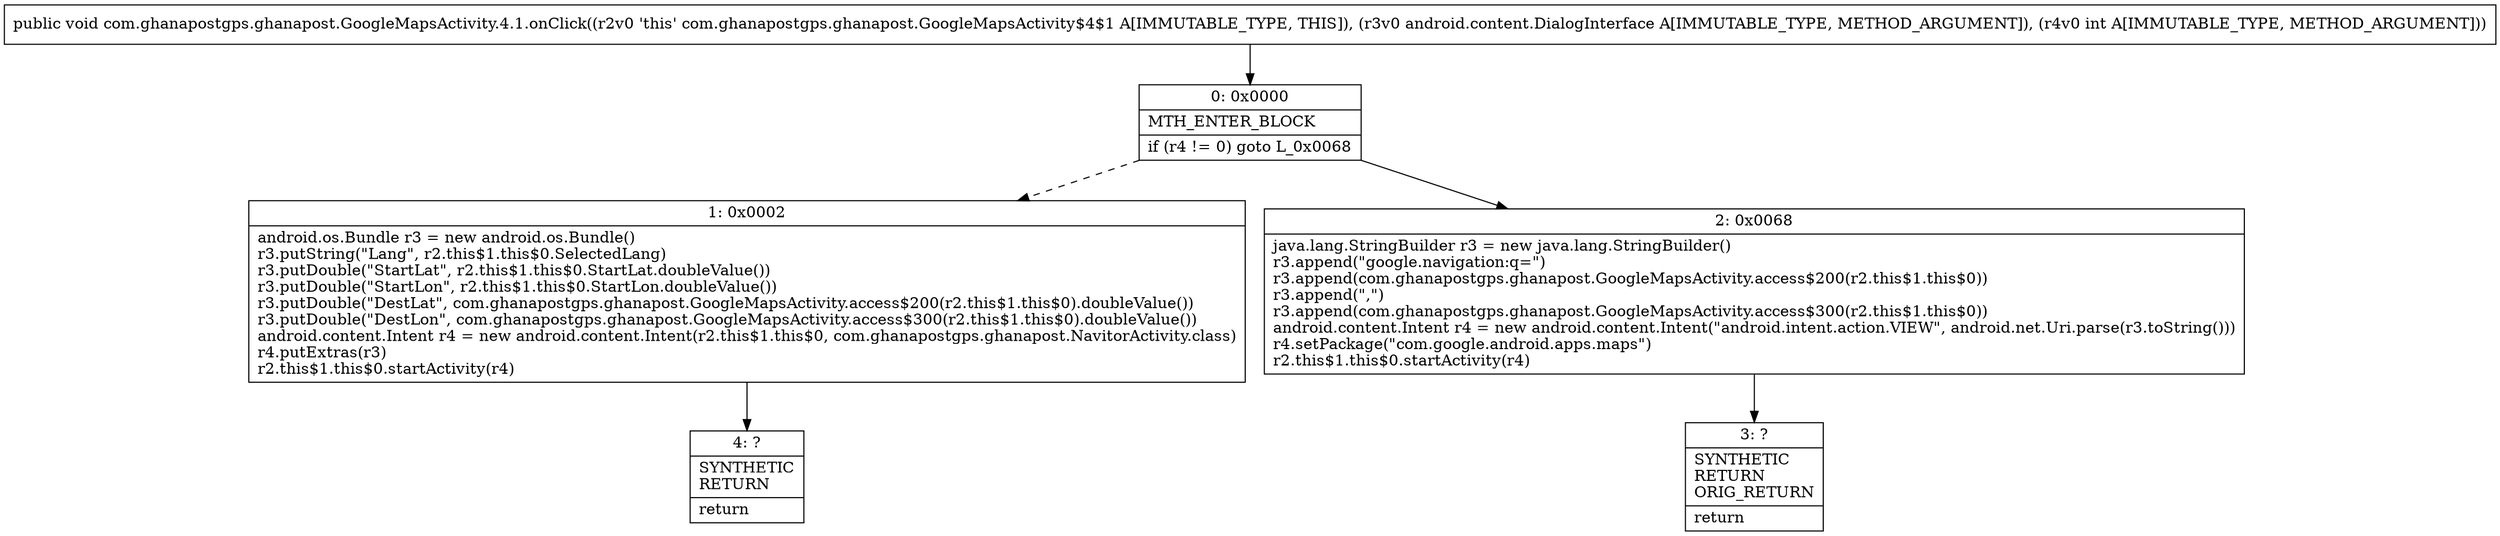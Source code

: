digraph "CFG forcom.ghanapostgps.ghanapost.GoogleMapsActivity.4.1.onClick(Landroid\/content\/DialogInterface;I)V" {
Node_0 [shape=record,label="{0\:\ 0x0000|MTH_ENTER_BLOCK\l|if (r4 != 0) goto L_0x0068\l}"];
Node_1 [shape=record,label="{1\:\ 0x0002|android.os.Bundle r3 = new android.os.Bundle()\lr3.putString(\"Lang\", r2.this$1.this$0.SelectedLang)\lr3.putDouble(\"StartLat\", r2.this$1.this$0.StartLat.doubleValue())\lr3.putDouble(\"StartLon\", r2.this$1.this$0.StartLon.doubleValue())\lr3.putDouble(\"DestLat\", com.ghanapostgps.ghanapost.GoogleMapsActivity.access$200(r2.this$1.this$0).doubleValue())\lr3.putDouble(\"DestLon\", com.ghanapostgps.ghanapost.GoogleMapsActivity.access$300(r2.this$1.this$0).doubleValue())\landroid.content.Intent r4 = new android.content.Intent(r2.this$1.this$0, com.ghanapostgps.ghanapost.NavitorActivity.class)\lr4.putExtras(r3)\lr2.this$1.this$0.startActivity(r4)\l}"];
Node_2 [shape=record,label="{2\:\ 0x0068|java.lang.StringBuilder r3 = new java.lang.StringBuilder()\lr3.append(\"google.navigation:q=\")\lr3.append(com.ghanapostgps.ghanapost.GoogleMapsActivity.access$200(r2.this$1.this$0))\lr3.append(\",\")\lr3.append(com.ghanapostgps.ghanapost.GoogleMapsActivity.access$300(r2.this$1.this$0))\landroid.content.Intent r4 = new android.content.Intent(\"android.intent.action.VIEW\", android.net.Uri.parse(r3.toString()))\lr4.setPackage(\"com.google.android.apps.maps\")\lr2.this$1.this$0.startActivity(r4)\l}"];
Node_3 [shape=record,label="{3\:\ ?|SYNTHETIC\lRETURN\lORIG_RETURN\l|return\l}"];
Node_4 [shape=record,label="{4\:\ ?|SYNTHETIC\lRETURN\l|return\l}"];
MethodNode[shape=record,label="{public void com.ghanapostgps.ghanapost.GoogleMapsActivity.4.1.onClick((r2v0 'this' com.ghanapostgps.ghanapost.GoogleMapsActivity$4$1 A[IMMUTABLE_TYPE, THIS]), (r3v0 android.content.DialogInterface A[IMMUTABLE_TYPE, METHOD_ARGUMENT]), (r4v0 int A[IMMUTABLE_TYPE, METHOD_ARGUMENT])) }"];
MethodNode -> Node_0;
Node_0 -> Node_1[style=dashed];
Node_0 -> Node_2;
Node_1 -> Node_4;
Node_2 -> Node_3;
}

